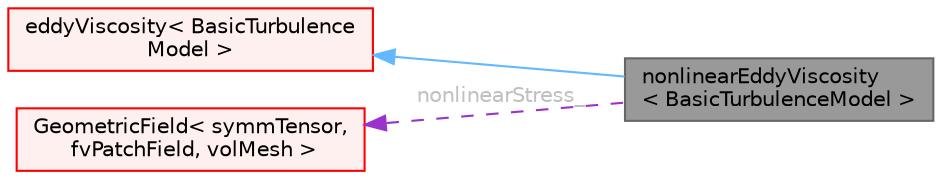 digraph "nonlinearEddyViscosity&lt; BasicTurbulenceModel &gt;"
{
 // LATEX_PDF_SIZE
  bgcolor="transparent";
  edge [fontname=Helvetica,fontsize=10,labelfontname=Helvetica,labelfontsize=10];
  node [fontname=Helvetica,fontsize=10,shape=box,height=0.2,width=0.4];
  rankdir="LR";
  Node1 [id="Node000001",label="nonlinearEddyViscosity\l\< BasicTurbulenceModel \>",height=0.2,width=0.4,color="gray40", fillcolor="grey60", style="filled", fontcolor="black",tooltip="Eddy viscosity turbulence model with non-linear correction base class."];
  Node2 -> Node1 [id="edge1_Node000001_Node000002",dir="back",color="steelblue1",style="solid",tooltip=" "];
  Node2 [id="Node000002",label="eddyViscosity\< BasicTurbulence\lModel \>",height=0.2,width=0.4,color="red", fillcolor="#FFF0F0", style="filled",URL="$classFoam_1_1eddyViscosity.html",tooltip="Eddy viscosity turbulence model base class."];
  Node21 -> Node1 [id="edge2_Node000001_Node000021",dir="back",color="darkorchid3",style="dashed",tooltip=" ",label=" nonlinearStress_",fontcolor="grey" ];
  Node21 [id="Node000021",label="GeometricField\< symmTensor,\l fvPatchField, volMesh \>",height=0.2,width=0.4,color="red", fillcolor="#FFF0F0", style="filled",URL="$classFoam_1_1GeometricField.html",tooltip=" "];
}
